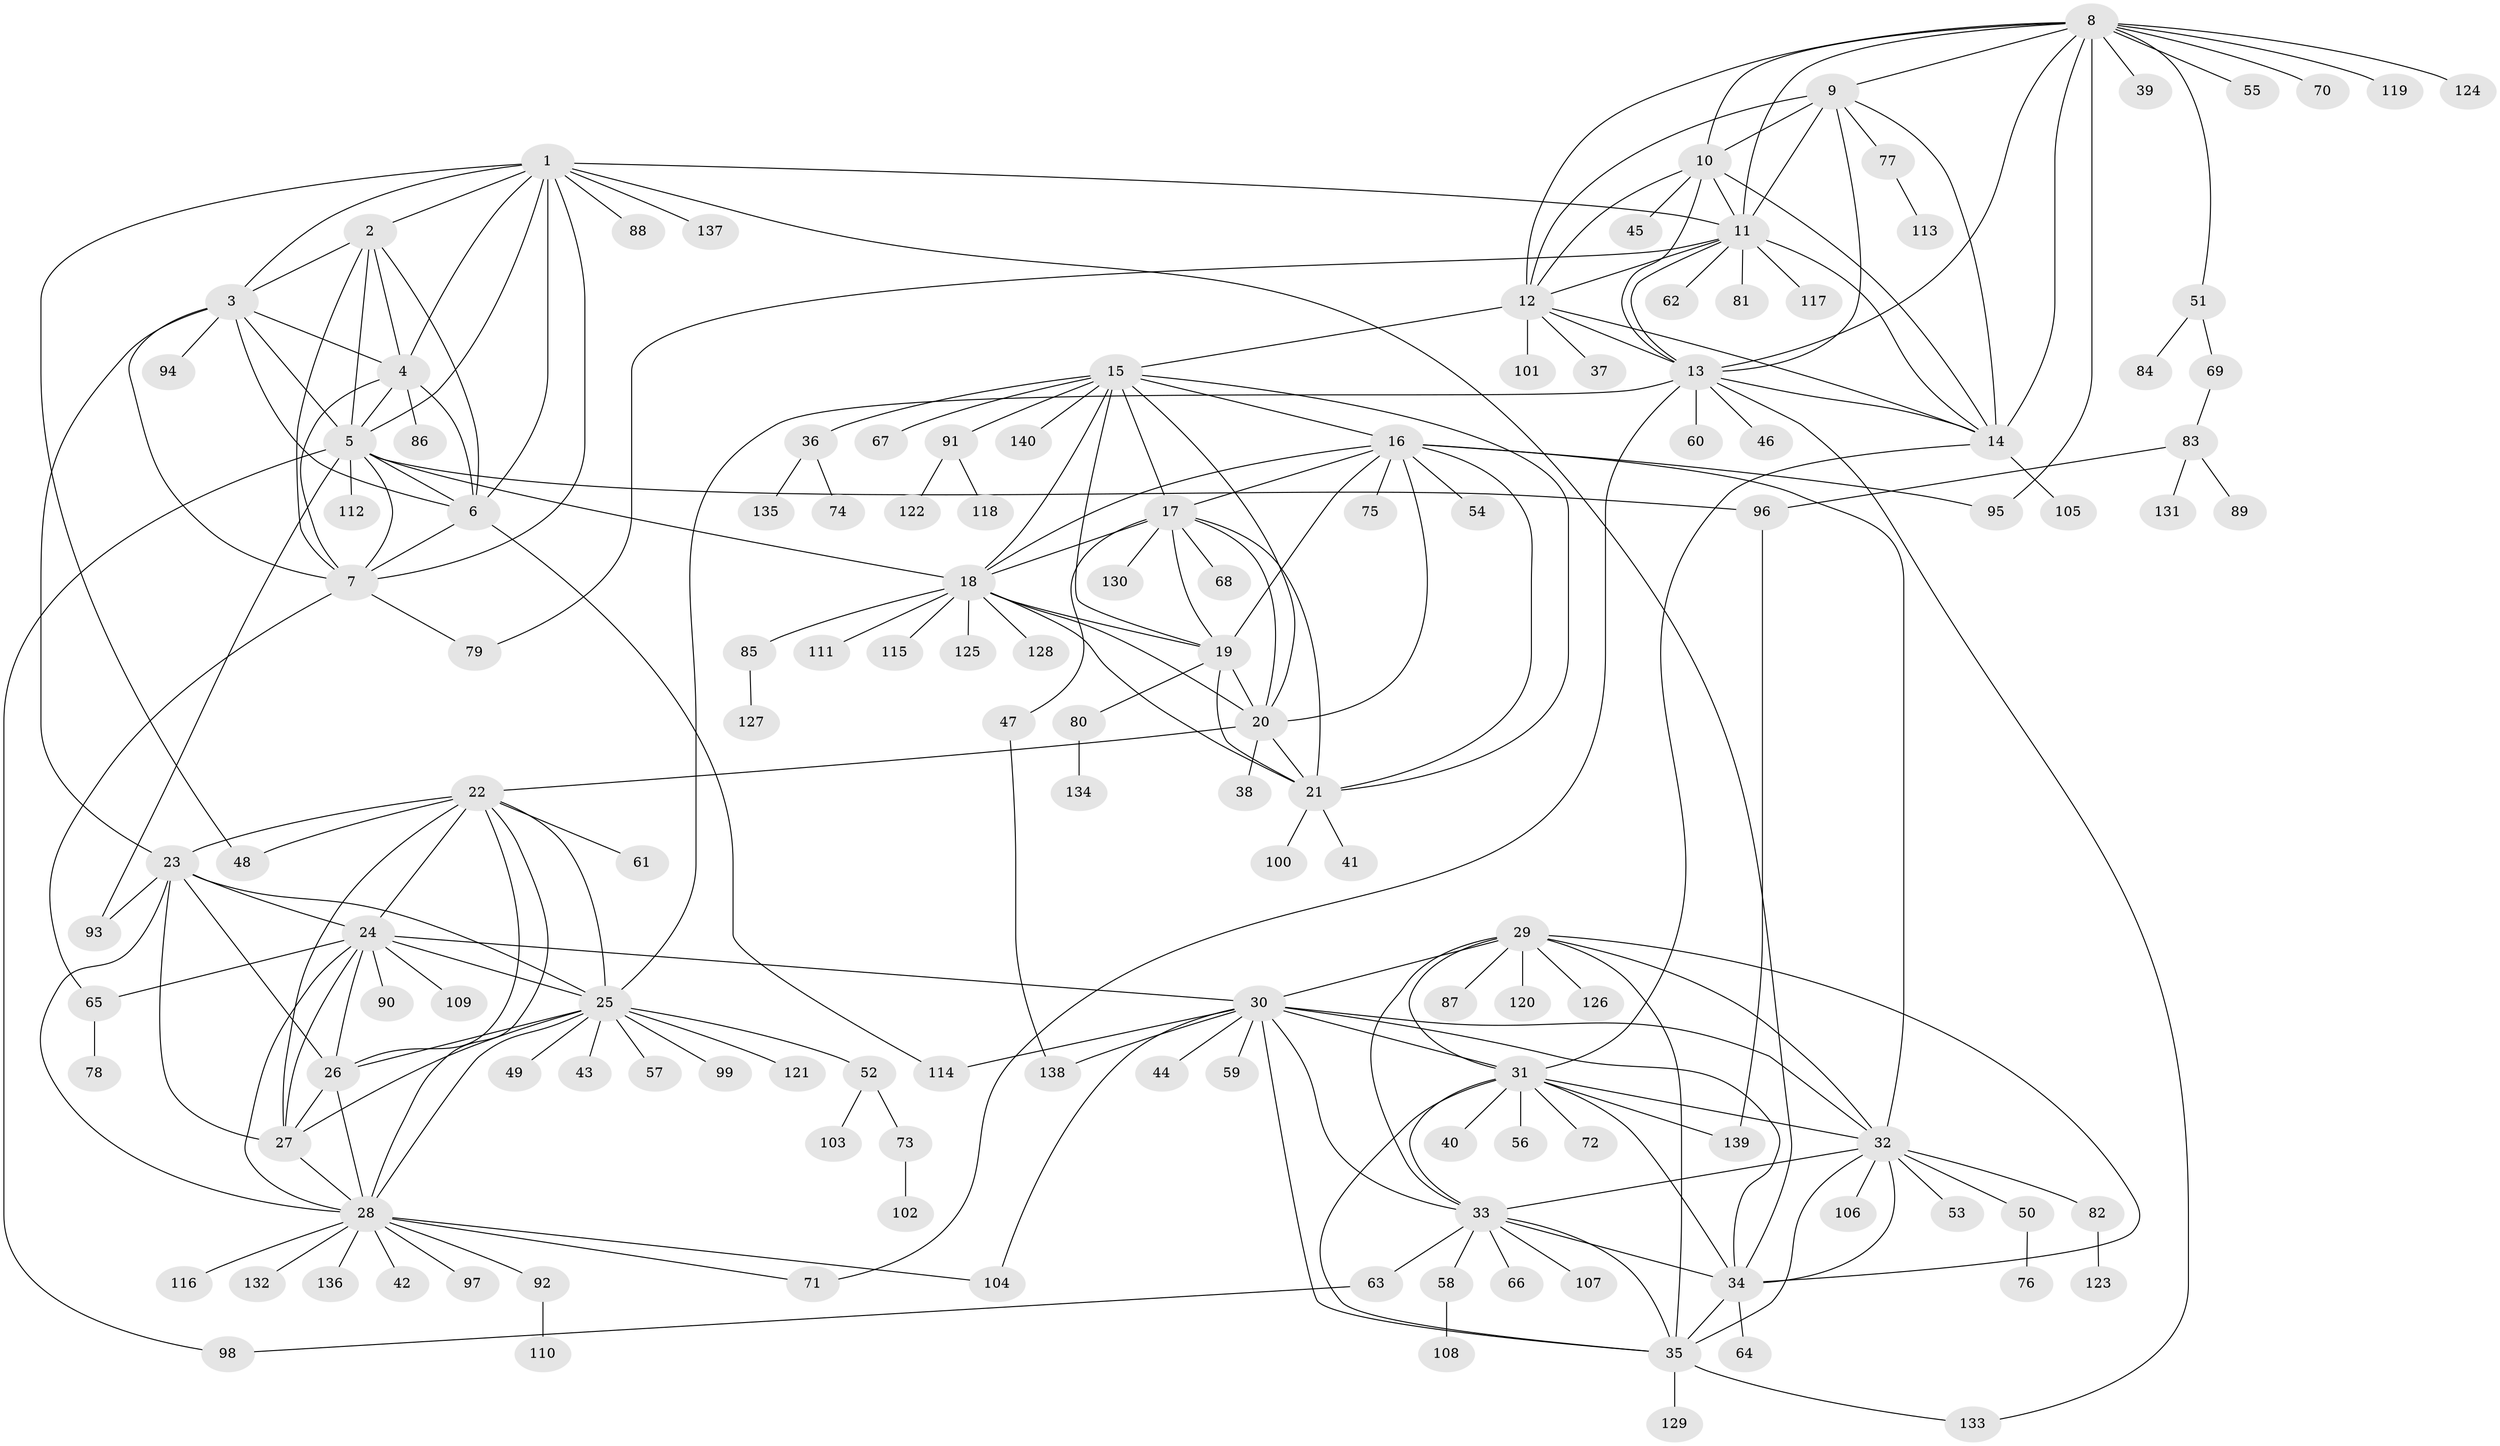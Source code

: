 // Generated by graph-tools (version 1.1) at 2025/37/03/09/25 02:37:13]
// undirected, 140 vertices, 233 edges
graph export_dot {
graph [start="1"]
  node [color=gray90,style=filled];
  1;
  2;
  3;
  4;
  5;
  6;
  7;
  8;
  9;
  10;
  11;
  12;
  13;
  14;
  15;
  16;
  17;
  18;
  19;
  20;
  21;
  22;
  23;
  24;
  25;
  26;
  27;
  28;
  29;
  30;
  31;
  32;
  33;
  34;
  35;
  36;
  37;
  38;
  39;
  40;
  41;
  42;
  43;
  44;
  45;
  46;
  47;
  48;
  49;
  50;
  51;
  52;
  53;
  54;
  55;
  56;
  57;
  58;
  59;
  60;
  61;
  62;
  63;
  64;
  65;
  66;
  67;
  68;
  69;
  70;
  71;
  72;
  73;
  74;
  75;
  76;
  77;
  78;
  79;
  80;
  81;
  82;
  83;
  84;
  85;
  86;
  87;
  88;
  89;
  90;
  91;
  92;
  93;
  94;
  95;
  96;
  97;
  98;
  99;
  100;
  101;
  102;
  103;
  104;
  105;
  106;
  107;
  108;
  109;
  110;
  111;
  112;
  113;
  114;
  115;
  116;
  117;
  118;
  119;
  120;
  121;
  122;
  123;
  124;
  125;
  126;
  127;
  128;
  129;
  130;
  131;
  132;
  133;
  134;
  135;
  136;
  137;
  138;
  139;
  140;
  1 -- 2;
  1 -- 3;
  1 -- 4;
  1 -- 5;
  1 -- 6;
  1 -- 7;
  1 -- 11;
  1 -- 34;
  1 -- 48;
  1 -- 88;
  1 -- 137;
  2 -- 3;
  2 -- 4;
  2 -- 5;
  2 -- 6;
  2 -- 7;
  3 -- 4;
  3 -- 5;
  3 -- 6;
  3 -- 7;
  3 -- 23;
  3 -- 94;
  4 -- 5;
  4 -- 6;
  4 -- 7;
  4 -- 86;
  5 -- 6;
  5 -- 7;
  5 -- 18;
  5 -- 93;
  5 -- 96;
  5 -- 98;
  5 -- 112;
  6 -- 7;
  6 -- 114;
  7 -- 65;
  7 -- 79;
  8 -- 9;
  8 -- 10;
  8 -- 11;
  8 -- 12;
  8 -- 13;
  8 -- 14;
  8 -- 39;
  8 -- 51;
  8 -- 55;
  8 -- 70;
  8 -- 95;
  8 -- 119;
  8 -- 124;
  9 -- 10;
  9 -- 11;
  9 -- 12;
  9 -- 13;
  9 -- 14;
  9 -- 77;
  10 -- 11;
  10 -- 12;
  10 -- 13;
  10 -- 14;
  10 -- 45;
  11 -- 12;
  11 -- 13;
  11 -- 14;
  11 -- 62;
  11 -- 79;
  11 -- 81;
  11 -- 117;
  12 -- 13;
  12 -- 14;
  12 -- 15;
  12 -- 37;
  12 -- 101;
  13 -- 14;
  13 -- 25;
  13 -- 46;
  13 -- 60;
  13 -- 71;
  13 -- 133;
  14 -- 31;
  14 -- 105;
  15 -- 16;
  15 -- 17;
  15 -- 18;
  15 -- 19;
  15 -- 20;
  15 -- 21;
  15 -- 36;
  15 -- 67;
  15 -- 91;
  15 -- 140;
  16 -- 17;
  16 -- 18;
  16 -- 19;
  16 -- 20;
  16 -- 21;
  16 -- 32;
  16 -- 54;
  16 -- 75;
  16 -- 95;
  17 -- 18;
  17 -- 19;
  17 -- 20;
  17 -- 21;
  17 -- 47;
  17 -- 68;
  17 -- 130;
  18 -- 19;
  18 -- 20;
  18 -- 21;
  18 -- 85;
  18 -- 111;
  18 -- 115;
  18 -- 125;
  18 -- 128;
  19 -- 20;
  19 -- 21;
  19 -- 80;
  20 -- 21;
  20 -- 22;
  20 -- 38;
  21 -- 41;
  21 -- 100;
  22 -- 23;
  22 -- 24;
  22 -- 25;
  22 -- 26;
  22 -- 27;
  22 -- 28;
  22 -- 48;
  22 -- 61;
  23 -- 24;
  23 -- 25;
  23 -- 26;
  23 -- 27;
  23 -- 28;
  23 -- 93;
  24 -- 25;
  24 -- 26;
  24 -- 27;
  24 -- 28;
  24 -- 30;
  24 -- 65;
  24 -- 90;
  24 -- 109;
  25 -- 26;
  25 -- 27;
  25 -- 28;
  25 -- 43;
  25 -- 49;
  25 -- 52;
  25 -- 57;
  25 -- 99;
  25 -- 121;
  26 -- 27;
  26 -- 28;
  27 -- 28;
  28 -- 42;
  28 -- 71;
  28 -- 92;
  28 -- 97;
  28 -- 104;
  28 -- 116;
  28 -- 132;
  28 -- 136;
  29 -- 30;
  29 -- 31;
  29 -- 32;
  29 -- 33;
  29 -- 34;
  29 -- 35;
  29 -- 87;
  29 -- 120;
  29 -- 126;
  30 -- 31;
  30 -- 32;
  30 -- 33;
  30 -- 34;
  30 -- 35;
  30 -- 44;
  30 -- 59;
  30 -- 104;
  30 -- 114;
  30 -- 138;
  31 -- 32;
  31 -- 33;
  31 -- 34;
  31 -- 35;
  31 -- 40;
  31 -- 56;
  31 -- 72;
  31 -- 139;
  32 -- 33;
  32 -- 34;
  32 -- 35;
  32 -- 50;
  32 -- 53;
  32 -- 82;
  32 -- 106;
  33 -- 34;
  33 -- 35;
  33 -- 58;
  33 -- 63;
  33 -- 66;
  33 -- 107;
  34 -- 35;
  34 -- 64;
  35 -- 129;
  35 -- 133;
  36 -- 74;
  36 -- 135;
  47 -- 138;
  50 -- 76;
  51 -- 69;
  51 -- 84;
  52 -- 73;
  52 -- 103;
  58 -- 108;
  63 -- 98;
  65 -- 78;
  69 -- 83;
  73 -- 102;
  77 -- 113;
  80 -- 134;
  82 -- 123;
  83 -- 89;
  83 -- 96;
  83 -- 131;
  85 -- 127;
  91 -- 118;
  91 -- 122;
  92 -- 110;
  96 -- 139;
}
